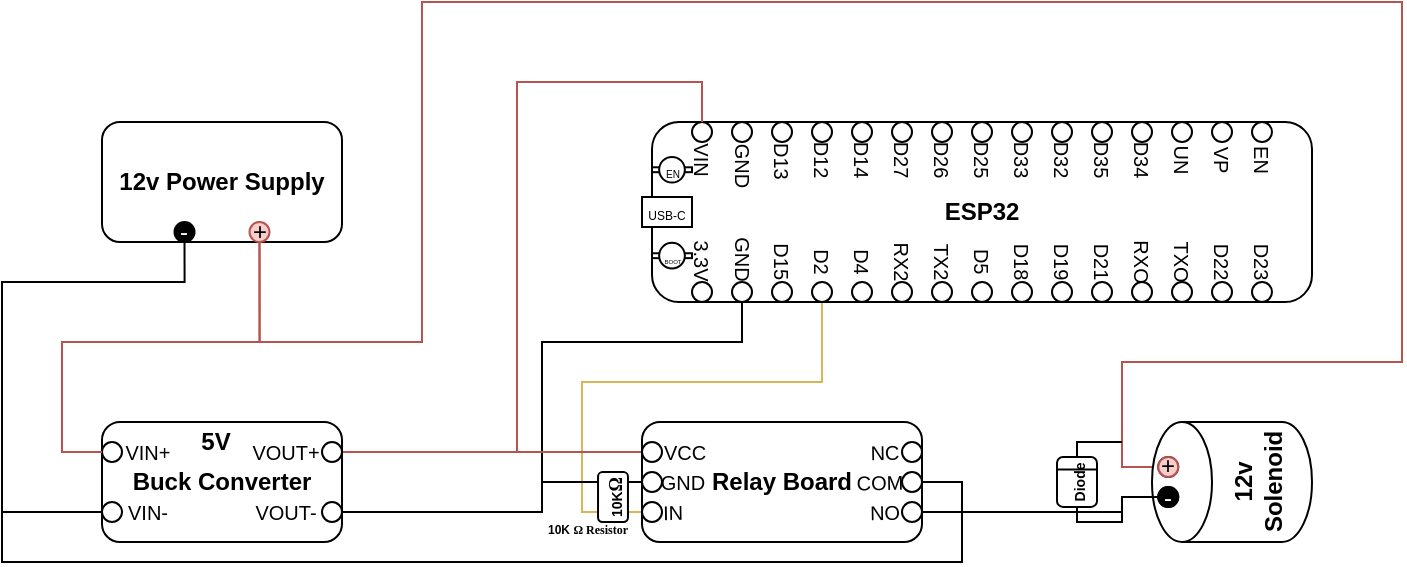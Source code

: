<mxfile version="26.0.3">
  <diagram name="Page-1" id="7e0a89b8-554c-2b80-1dc8-d5c74ca68de4">
    <mxGraphModel dx="993" dy="590" grid="1" gridSize="10" guides="1" tooltips="1" connect="1" arrows="1" fold="1" page="1" pageScale="1" pageWidth="1100" pageHeight="850" background="none" math="0" shadow="0">
      <root>
        <mxCell id="0" />
        <mxCell id="1" parent="0" />
        <mxCell id="8zKR5QXtWBGNY6RMP4Kf-1" value="&lt;b&gt;12v Power Supply&lt;/b&gt;" style="rounded=1;whiteSpace=wrap;html=1;" parent="1" vertex="1">
          <mxGeometry x="250" y="140" width="120" height="60" as="geometry" />
        </mxCell>
        <mxCell id="6HL7fSu7sFX8N83Fmbjs-27" style="edgeStyle=orthogonalEdgeStyle;rounded=0;orthogonalLoop=1;jettySize=auto;html=1;exitX=1;exitY=0.75;exitDx=0;exitDy=0;entryX=0.5;entryY=1;entryDx=0;entryDy=0;endArrow=none;endFill=0;" edge="1" parent="1" source="8zKR5QXtWBGNY6RMP4Kf-2" target="8zKR5QXtWBGNY6RMP4Kf-30">
          <mxGeometry relative="1" as="geometry">
            <Array as="points">
              <mxPoint x="470" y="335" />
              <mxPoint x="470" y="250" />
              <mxPoint x="570" y="250" />
            </Array>
          </mxGeometry>
        </mxCell>
        <mxCell id="8zKR5QXtWBGNY6RMP4Kf-2" value="&lt;b&gt;Buck Converter&lt;/b&gt;" style="rounded=1;whiteSpace=wrap;html=1;" parent="1" vertex="1">
          <mxGeometry x="250" y="290" width="120" height="60" as="geometry" />
        </mxCell>
        <mxCell id="8zKR5QXtWBGNY6RMP4Kf-4" value="&lt;b&gt;ESP32&lt;/b&gt;" style="rounded=1;whiteSpace=wrap;html=1;movable=1;resizable=1;rotatable=1;deletable=1;editable=1;locked=0;connectable=1;" parent="1" vertex="1">
          <mxGeometry x="525" y="140" width="330" height="90" as="geometry" />
        </mxCell>
        <mxCell id="8zKR5QXtWBGNY6RMP4Kf-5" value="" style="ellipse;whiteSpace=wrap;html=1;aspect=fixed;" parent="1" vertex="1">
          <mxGeometry x="545" y="140" width="10" height="10" as="geometry" />
        </mxCell>
        <mxCell id="8zKR5QXtWBGNY6RMP4Kf-6" value="" style="ellipse;whiteSpace=wrap;html=1;aspect=fixed;" parent="1" vertex="1">
          <mxGeometry x="565" y="140" width="10" height="10" as="geometry" />
        </mxCell>
        <mxCell id="8zKR5QXtWBGNY6RMP4Kf-7" value="" style="ellipse;whiteSpace=wrap;html=1;aspect=fixed;" parent="1" vertex="1">
          <mxGeometry x="645" y="140" width="10" height="10" as="geometry" />
        </mxCell>
        <mxCell id="8zKR5QXtWBGNY6RMP4Kf-8" value="" style="ellipse;whiteSpace=wrap;html=1;aspect=fixed;" parent="1" vertex="1">
          <mxGeometry x="605" y="140" width="10" height="10" as="geometry" />
        </mxCell>
        <mxCell id="8zKR5QXtWBGNY6RMP4Kf-9" value="" style="ellipse;whiteSpace=wrap;html=1;aspect=fixed;" parent="1" vertex="1">
          <mxGeometry x="665" y="140" width="10" height="10" as="geometry" />
        </mxCell>
        <mxCell id="8zKR5QXtWBGNY6RMP4Kf-10" value="" style="ellipse;whiteSpace=wrap;html=1;aspect=fixed;" parent="1" vertex="1">
          <mxGeometry x="725" y="140" width="10" height="10" as="geometry" />
        </mxCell>
        <mxCell id="8zKR5QXtWBGNY6RMP4Kf-11" value="" style="ellipse;whiteSpace=wrap;html=1;aspect=fixed;" parent="1" vertex="1">
          <mxGeometry x="825" y="140" width="10" height="10" as="geometry" />
        </mxCell>
        <mxCell id="8zKR5QXtWBGNY6RMP4Kf-12" value="" style="ellipse;whiteSpace=wrap;html=1;aspect=fixed;" parent="1" vertex="1">
          <mxGeometry x="805" y="140" width="10" height="10" as="geometry" />
        </mxCell>
        <mxCell id="8zKR5QXtWBGNY6RMP4Kf-13" value="" style="ellipse;whiteSpace=wrap;html=1;aspect=fixed;" parent="1" vertex="1">
          <mxGeometry x="765" y="140" width="10" height="10" as="geometry" />
        </mxCell>
        <mxCell id="8zKR5QXtWBGNY6RMP4Kf-14" value="" style="ellipse;whiteSpace=wrap;html=1;aspect=fixed;" parent="1" vertex="1">
          <mxGeometry x="745" y="140" width="10" height="10" as="geometry" />
        </mxCell>
        <mxCell id="8zKR5QXtWBGNY6RMP4Kf-15" value="" style="ellipse;whiteSpace=wrap;html=1;aspect=fixed;" parent="1" vertex="1">
          <mxGeometry x="785" y="140" width="10" height="10" as="geometry" />
        </mxCell>
        <mxCell id="8zKR5QXtWBGNY6RMP4Kf-16" value="" style="ellipse;whiteSpace=wrap;html=1;aspect=fixed;" parent="1" vertex="1">
          <mxGeometry x="685" y="140" width="10" height="10" as="geometry" />
        </mxCell>
        <mxCell id="8zKR5QXtWBGNY6RMP4Kf-17" value="" style="ellipse;whiteSpace=wrap;html=1;aspect=fixed;" parent="1" vertex="1">
          <mxGeometry x="585" y="140" width="10" height="10" as="geometry" />
        </mxCell>
        <mxCell id="8zKR5QXtWBGNY6RMP4Kf-18" value="" style="ellipse;whiteSpace=wrap;html=1;aspect=fixed;" parent="1" vertex="1">
          <mxGeometry x="705" y="140" width="10" height="10" as="geometry" />
        </mxCell>
        <mxCell id="8zKR5QXtWBGNY6RMP4Kf-19" value="" style="ellipse;whiteSpace=wrap;html=1;aspect=fixed;" parent="1" vertex="1">
          <mxGeometry x="625" y="140" width="10" height="10" as="geometry" />
        </mxCell>
        <mxCell id="8zKR5QXtWBGNY6RMP4Kf-29" value="" style="ellipse;whiteSpace=wrap;html=1;aspect=fixed;" parent="1" vertex="1">
          <mxGeometry x="545" y="220" width="10" height="10" as="geometry" />
        </mxCell>
        <mxCell id="8zKR5QXtWBGNY6RMP4Kf-30" value="" style="ellipse;whiteSpace=wrap;html=1;aspect=fixed;" parent="1" vertex="1">
          <mxGeometry x="565" y="220" width="10" height="10" as="geometry" />
        </mxCell>
        <mxCell id="8zKR5QXtWBGNY6RMP4Kf-31" value="" style="ellipse;whiteSpace=wrap;html=1;aspect=fixed;" parent="1" vertex="1">
          <mxGeometry x="645" y="220" width="10" height="10" as="geometry" />
        </mxCell>
        <mxCell id="6HL7fSu7sFX8N83Fmbjs-39" style="edgeStyle=orthogonalEdgeStyle;rounded=0;orthogonalLoop=1;jettySize=auto;html=1;entryX=0;entryY=0.5;entryDx=0;entryDy=0;endArrow=none;endFill=0;fillColor=#fff2cc;strokeColor=#d6b656;" edge="1" parent="1" source="8zKR5QXtWBGNY6RMP4Kf-32" target="6HL7fSu7sFX8N83Fmbjs-8">
          <mxGeometry relative="1" as="geometry">
            <Array as="points">
              <mxPoint x="610" y="270" />
              <mxPoint x="490" y="270" />
              <mxPoint x="490" y="335" />
            </Array>
          </mxGeometry>
        </mxCell>
        <mxCell id="8zKR5QXtWBGNY6RMP4Kf-32" value="" style="ellipse;whiteSpace=wrap;html=1;aspect=fixed;" parent="1" vertex="1">
          <mxGeometry x="605" y="220" width="10" height="10" as="geometry" />
        </mxCell>
        <mxCell id="8zKR5QXtWBGNY6RMP4Kf-33" value="" style="ellipse;whiteSpace=wrap;html=1;aspect=fixed;" parent="1" vertex="1">
          <mxGeometry x="665" y="220" width="10" height="10" as="geometry" />
        </mxCell>
        <mxCell id="8zKR5QXtWBGNY6RMP4Kf-34" value="" style="ellipse;whiteSpace=wrap;html=1;aspect=fixed;" parent="1" vertex="1">
          <mxGeometry x="725" y="220" width="10" height="10" as="geometry" />
        </mxCell>
        <mxCell id="8zKR5QXtWBGNY6RMP4Kf-35" value="" style="ellipse;whiteSpace=wrap;html=1;aspect=fixed;" parent="1" vertex="1">
          <mxGeometry x="825" y="220" width="10" height="10" as="geometry" />
        </mxCell>
        <mxCell id="8zKR5QXtWBGNY6RMP4Kf-36" value="" style="ellipse;whiteSpace=wrap;html=1;aspect=fixed;" parent="1" vertex="1">
          <mxGeometry x="805" y="220" width="10" height="10" as="geometry" />
        </mxCell>
        <mxCell id="8zKR5QXtWBGNY6RMP4Kf-37" value="" style="ellipse;whiteSpace=wrap;html=1;aspect=fixed;" parent="1" vertex="1">
          <mxGeometry x="765" y="220" width="10" height="10" as="geometry" />
        </mxCell>
        <mxCell id="8zKR5QXtWBGNY6RMP4Kf-38" value="" style="ellipse;whiteSpace=wrap;html=1;aspect=fixed;" parent="1" vertex="1">
          <mxGeometry x="745" y="220" width="10" height="10" as="geometry" />
        </mxCell>
        <mxCell id="8zKR5QXtWBGNY6RMP4Kf-39" value="" style="ellipse;whiteSpace=wrap;html=1;aspect=fixed;" parent="1" vertex="1">
          <mxGeometry x="785" y="220" width="10" height="10" as="geometry" />
        </mxCell>
        <mxCell id="8zKR5QXtWBGNY6RMP4Kf-40" value="" style="ellipse;whiteSpace=wrap;html=1;aspect=fixed;" parent="1" vertex="1">
          <mxGeometry x="685" y="220" width="10" height="10" as="geometry" />
        </mxCell>
        <mxCell id="8zKR5QXtWBGNY6RMP4Kf-41" value="" style="ellipse;whiteSpace=wrap;html=1;aspect=fixed;" parent="1" vertex="1">
          <mxGeometry x="585" y="220" width="10" height="10" as="geometry" />
        </mxCell>
        <mxCell id="8zKR5QXtWBGNY6RMP4Kf-42" value="" style="ellipse;whiteSpace=wrap;html=1;aspect=fixed;" parent="1" vertex="1">
          <mxGeometry x="705" y="220" width="10" height="10" as="geometry" />
        </mxCell>
        <mxCell id="8zKR5QXtWBGNY6RMP4Kf-43" value="" style="ellipse;whiteSpace=wrap;html=1;aspect=fixed;" parent="1" vertex="1">
          <mxGeometry x="625" y="220" width="10" height="10" as="geometry" />
        </mxCell>
        <mxCell id="8zKR5QXtWBGNY6RMP4Kf-44" value="&lt;font style=&quot;font-size: 10px;&quot;&gt;VIN&lt;/font&gt;" style="text;html=1;align=center;verticalAlign=middle;whiteSpace=wrap;rounded=0;rotation=90;" parent="1" vertex="1">
          <mxGeometry x="541.88" y="154" width="16.25" height="10" as="geometry" />
        </mxCell>
        <mxCell id="8zKR5QXtWBGNY6RMP4Kf-45" value="&lt;font style=&quot;font-size: 10px;&quot;&gt;GND&lt;/font&gt;" style="text;html=1;align=center;verticalAlign=middle;whiteSpace=wrap;rounded=0;rotation=90;" parent="1" vertex="1">
          <mxGeometry x="558.44" y="157.44" width="23.12" height="10" as="geometry" />
        </mxCell>
        <mxCell id="8zKR5QXtWBGNY6RMP4Kf-46" value="&lt;font style=&quot;font-size: 10px;&quot;&gt;D13&lt;/font&gt;" style="text;html=1;align=center;verticalAlign=middle;whiteSpace=wrap;rounded=0;rotation=90;" parent="1" vertex="1">
          <mxGeometry x="581.72" y="154.16" width="16.56" height="10" as="geometry" />
        </mxCell>
        <mxCell id="8zKR5QXtWBGNY6RMP4Kf-47" value="&lt;font style=&quot;font-size: 10px;&quot;&gt;D12&lt;/font&gt;" style="text;html=1;align=center;verticalAlign=middle;whiteSpace=wrap;rounded=0;rotation=90;" parent="1" vertex="1">
          <mxGeometry x="601.88" y="154" width="16.25" height="10" as="geometry" />
        </mxCell>
        <mxCell id="8zKR5QXtWBGNY6RMP4Kf-48" value="&lt;font style=&quot;font-size: 10px;&quot;&gt;D14&lt;/font&gt;" style="text;html=1;align=center;verticalAlign=middle;whiteSpace=wrap;rounded=0;rotation=90;" parent="1" vertex="1">
          <mxGeometry x="621.88" y="154" width="16.25" height="10" as="geometry" />
        </mxCell>
        <mxCell id="8zKR5QXtWBGNY6RMP4Kf-49" value="&lt;font style=&quot;font-size: 10px;&quot;&gt;D27&lt;/font&gt;" style="text;html=1;align=center;verticalAlign=middle;whiteSpace=wrap;rounded=0;rotation=90;" parent="1" vertex="1">
          <mxGeometry x="641.88" y="154" width="16.25" height="10" as="geometry" />
        </mxCell>
        <mxCell id="8zKR5QXtWBGNY6RMP4Kf-50" value="&lt;font style=&quot;font-size: 10px;&quot;&gt;D26&lt;/font&gt;" style="text;html=1;align=center;verticalAlign=middle;whiteSpace=wrap;rounded=0;rotation=90;" parent="1" vertex="1">
          <mxGeometry x="661.88" y="154" width="16.25" height="10" as="geometry" />
        </mxCell>
        <mxCell id="8zKR5QXtWBGNY6RMP4Kf-51" value="&lt;font style=&quot;font-size: 10px;&quot;&gt;D25&lt;/font&gt;" style="text;html=1;align=center;verticalAlign=middle;whiteSpace=wrap;rounded=0;rotation=90;" parent="1" vertex="1">
          <mxGeometry x="681.88" y="154" width="16.25" height="10" as="geometry" />
        </mxCell>
        <mxCell id="8zKR5QXtWBGNY6RMP4Kf-52" value="&lt;font style=&quot;font-size: 10px;&quot;&gt;D33&lt;/font&gt;" style="text;html=1;align=center;verticalAlign=middle;whiteSpace=wrap;rounded=0;rotation=90;" parent="1" vertex="1">
          <mxGeometry x="701.88" y="154" width="16.25" height="10" as="geometry" />
        </mxCell>
        <mxCell id="8zKR5QXtWBGNY6RMP4Kf-53" value="&lt;font style=&quot;font-size: 10px;&quot;&gt;D32&lt;/font&gt;" style="text;html=1;align=center;verticalAlign=middle;whiteSpace=wrap;rounded=0;rotation=90;" parent="1" vertex="1">
          <mxGeometry x="721.88" y="154" width="16.25" height="10" as="geometry" />
        </mxCell>
        <mxCell id="8zKR5QXtWBGNY6RMP4Kf-54" value="&lt;font style=&quot;font-size: 10px;&quot;&gt;D35&lt;/font&gt;" style="text;html=1;align=center;verticalAlign=middle;whiteSpace=wrap;rounded=0;rotation=90;" parent="1" vertex="1">
          <mxGeometry x="741.88" y="154" width="16.25" height="10" as="geometry" />
        </mxCell>
        <mxCell id="8zKR5QXtWBGNY6RMP4Kf-55" value="&lt;font style=&quot;font-size: 10px;&quot;&gt;D34&lt;/font&gt;" style="text;html=1;align=center;verticalAlign=middle;whiteSpace=wrap;rounded=0;rotation=90;" parent="1" vertex="1">
          <mxGeometry x="761.88" y="154" width="16.25" height="10" as="geometry" />
        </mxCell>
        <mxCell id="8zKR5QXtWBGNY6RMP4Kf-56" value="&lt;font style=&quot;font-size: 10px;&quot;&gt;UN&lt;/font&gt;" style="text;html=1;align=center;verticalAlign=middle;whiteSpace=wrap;rounded=0;rotation=90;" parent="1" vertex="1">
          <mxGeometry x="781.88" y="154" width="16.25" height="10" as="geometry" />
        </mxCell>
        <mxCell id="8zKR5QXtWBGNY6RMP4Kf-57" value="&lt;font style=&quot;font-size: 10px;&quot;&gt;VP&lt;/font&gt;" style="text;html=1;align=center;verticalAlign=middle;whiteSpace=wrap;rounded=0;rotation=90;" parent="1" vertex="1">
          <mxGeometry x="801.88" y="154" width="16.25" height="10" as="geometry" />
        </mxCell>
        <mxCell id="8zKR5QXtWBGNY6RMP4Kf-58" value="&lt;font style=&quot;font-size: 10px;&quot;&gt;EN&lt;/font&gt;" style="text;html=1;align=center;verticalAlign=middle;whiteSpace=wrap;rounded=0;rotation=90;" parent="1" vertex="1">
          <mxGeometry x="821.88" y="154" width="16.25" height="10" as="geometry" />
        </mxCell>
        <mxCell id="8zKR5QXtWBGNY6RMP4Kf-60" value="&lt;font style=&quot;font-size: 10px;&quot;&gt;3.3V&lt;/font&gt;" style="text;html=1;align=center;verticalAlign=middle;whiteSpace=wrap;rounded=0;rotation=90;" parent="1" vertex="1">
          <mxGeometry x="538.36" y="205" width="23.27" height="10" as="geometry" />
        </mxCell>
        <mxCell id="8zKR5QXtWBGNY6RMP4Kf-61" value="&lt;font style=&quot;font-size: 10px;&quot;&gt;GND&lt;/font&gt;" style="text;html=1;align=center;verticalAlign=middle;whiteSpace=wrap;rounded=0;rotation=90;" parent="1" vertex="1">
          <mxGeometry x="556.72" y="203.28" width="26.56" height="10" as="geometry" />
        </mxCell>
        <mxCell id="8zKR5QXtWBGNY6RMP4Kf-62" value="&lt;font style=&quot;font-size: 10px;&quot;&gt;D15&lt;/font&gt;" style="text;html=1;align=center;verticalAlign=middle;whiteSpace=wrap;rounded=0;rotation=90;" parent="1" vertex="1">
          <mxGeometry x="582.03" y="205" width="16.25" height="10" as="geometry" />
        </mxCell>
        <mxCell id="8zKR5QXtWBGNY6RMP4Kf-63" value="&lt;font style=&quot;font-size: 10px;&quot;&gt;D2&lt;/font&gt;" style="text;html=1;align=center;verticalAlign=middle;whiteSpace=wrap;rounded=0;rotation=90;" parent="1" vertex="1">
          <mxGeometry x="601.88" y="205" width="16.25" height="10" as="geometry" />
        </mxCell>
        <mxCell id="8zKR5QXtWBGNY6RMP4Kf-64" value="&lt;font style=&quot;font-size: 10px;&quot;&gt;D4&lt;/font&gt;" style="text;html=1;align=center;verticalAlign=middle;whiteSpace=wrap;rounded=0;rotation=90;" parent="1" vertex="1">
          <mxGeometry x="621.88" y="205" width="16.25" height="10" as="geometry" />
        </mxCell>
        <mxCell id="8zKR5QXtWBGNY6RMP4Kf-65" value="&lt;span style=&quot;font-size: 10px;&quot;&gt;RX2&lt;/span&gt;" style="text;html=1;align=center;verticalAlign=middle;whiteSpace=wrap;rounded=0;rotation=90;" parent="1" vertex="1">
          <mxGeometry x="641.88" y="205" width="16.25" height="10" as="geometry" />
        </mxCell>
        <mxCell id="8zKR5QXtWBGNY6RMP4Kf-66" value="&lt;font style=&quot;font-size: 10px;&quot;&gt;TX2&lt;/font&gt;" style="text;html=1;align=center;verticalAlign=middle;whiteSpace=wrap;rounded=0;rotation=90;" parent="1" vertex="1">
          <mxGeometry x="661.88" y="205" width="16.25" height="10" as="geometry" />
        </mxCell>
        <mxCell id="8zKR5QXtWBGNY6RMP4Kf-67" value="&lt;font style=&quot;font-size: 10px;&quot;&gt;D5&lt;/font&gt;" style="text;html=1;align=center;verticalAlign=middle;whiteSpace=wrap;rounded=0;rotation=90;" parent="1" vertex="1">
          <mxGeometry x="682.03" y="205" width="16.25" height="10" as="geometry" />
        </mxCell>
        <mxCell id="8zKR5QXtWBGNY6RMP4Kf-68" value="&lt;font style=&quot;font-size: 10px;&quot;&gt;D18&lt;/font&gt;" style="text;html=1;align=center;verticalAlign=middle;whiteSpace=wrap;rounded=0;rotation=90;" parent="1" vertex="1">
          <mxGeometry x="701.88" y="205" width="16.25" height="10" as="geometry" />
        </mxCell>
        <mxCell id="8zKR5QXtWBGNY6RMP4Kf-69" value="&lt;font style=&quot;font-size: 10px;&quot;&gt;D19&lt;/font&gt;" style="text;html=1;align=center;verticalAlign=middle;whiteSpace=wrap;rounded=0;rotation=90;" parent="1" vertex="1">
          <mxGeometry x="721.88" y="205" width="16.25" height="10" as="geometry" />
        </mxCell>
        <mxCell id="8zKR5QXtWBGNY6RMP4Kf-70" value="&lt;font style=&quot;font-size: 10px;&quot;&gt;D21&lt;/font&gt;" style="text;html=1;align=center;verticalAlign=middle;whiteSpace=wrap;rounded=0;rotation=90;" parent="1" vertex="1">
          <mxGeometry x="741.88" y="205" width="16.25" height="10" as="geometry" />
        </mxCell>
        <mxCell id="8zKR5QXtWBGNY6RMP4Kf-71" value="&lt;font style=&quot;font-size: 10px;&quot;&gt;RXO&lt;/font&gt;" style="text;html=1;align=center;verticalAlign=middle;whiteSpace=wrap;rounded=0;rotation=90;" parent="1" vertex="1">
          <mxGeometry x="761.87" y="205" width="16.25" height="10" as="geometry" />
        </mxCell>
        <mxCell id="8zKR5QXtWBGNY6RMP4Kf-72" value="&lt;font style=&quot;font-size: 10px;&quot;&gt;TXO&lt;/font&gt;" style="text;html=1;align=center;verticalAlign=middle;whiteSpace=wrap;rounded=0;rotation=90;" parent="1" vertex="1">
          <mxGeometry x="781.88" y="205" width="16.25" height="10" as="geometry" />
        </mxCell>
        <mxCell id="8zKR5QXtWBGNY6RMP4Kf-74" value="&lt;font style=&quot;font-size: 10px;&quot;&gt;D22&lt;/font&gt;" style="text;html=1;align=center;verticalAlign=middle;whiteSpace=wrap;rounded=0;rotation=90;" parent="1" vertex="1">
          <mxGeometry x="801.88" y="205" width="16.25" height="10" as="geometry" />
        </mxCell>
        <mxCell id="8zKR5QXtWBGNY6RMP4Kf-75" value="&lt;font style=&quot;font-size: 10px;&quot;&gt;D23&lt;/font&gt;" style="text;html=1;align=center;verticalAlign=middle;whiteSpace=wrap;rounded=0;rotation=90;" parent="1" vertex="1">
          <mxGeometry x="821.88" y="205" width="16.25" height="10" as="geometry" />
        </mxCell>
        <mxCell id="8zKR5QXtWBGNY6RMP4Kf-78" value="" style="group" parent="1" vertex="1" connectable="0">
          <mxGeometry x="525" y="157.44" width="20" height="12.86" as="geometry" />
        </mxCell>
        <mxCell id="8zKR5QXtWBGNY6RMP4Kf-76" value="" style="rounded=0;whiteSpace=wrap;html=1;" parent="8zKR5QXtWBGNY6RMP4Kf-78" vertex="1">
          <mxGeometry y="5.21" width="20" height="2.44" as="geometry" />
        </mxCell>
        <mxCell id="8zKR5QXtWBGNY6RMP4Kf-77" value="&lt;font style=&quot;font-size: 5px;&quot;&gt;EN&lt;/font&gt;" style="ellipse;whiteSpace=wrap;html=1;aspect=fixed;" parent="8zKR5QXtWBGNY6RMP4Kf-78" vertex="1">
          <mxGeometry x="3.57" width="12.86" height="12.86" as="geometry" />
        </mxCell>
        <mxCell id="8zKR5QXtWBGNY6RMP4Kf-79" value="" style="group" parent="1" vertex="1" connectable="0">
          <mxGeometry x="525" y="200.42" width="20" height="12.86" as="geometry" />
        </mxCell>
        <mxCell id="8zKR5QXtWBGNY6RMP4Kf-80" value="" style="rounded=0;whiteSpace=wrap;html=1;" parent="8zKR5QXtWBGNY6RMP4Kf-79" vertex="1">
          <mxGeometry y="5.21" width="20" height="2.44" as="geometry" />
        </mxCell>
        <mxCell id="8zKR5QXtWBGNY6RMP4Kf-81" value="&lt;font style=&quot;font-size: 3px;&quot;&gt;BOOT&lt;/font&gt;" style="ellipse;whiteSpace=wrap;html=1;aspect=fixed;" parent="8zKR5QXtWBGNY6RMP4Kf-79" vertex="1">
          <mxGeometry x="3.57" width="12.86" height="12.86" as="geometry" />
        </mxCell>
        <mxCell id="8zKR5QXtWBGNY6RMP4Kf-82" value="&lt;font style=&quot;font-size: 6px; line-height: 100%;&quot;&gt;USB-C&lt;/font&gt;" style="rounded=0;whiteSpace=wrap;html=1;" parent="1" vertex="1">
          <mxGeometry x="520" y="177.5" width="25" height="15" as="geometry" />
        </mxCell>
        <mxCell id="6HL7fSu7sFX8N83Fmbjs-34" style="edgeStyle=orthogonalEdgeStyle;rounded=0;orthogonalLoop=1;jettySize=auto;html=1;exitX=0;exitY=0.25;exitDx=0;exitDy=0;endArrow=none;endFill=0;fillColor=#f8cecc;strokeColor=#b85450;" edge="1" parent="1" source="6HL7fSu7sFX8N83Fmbjs-2">
          <mxGeometry relative="1" as="geometry">
            <mxPoint x="440" y="305" as="targetPoint" />
          </mxGeometry>
        </mxCell>
        <mxCell id="6HL7fSu7sFX8N83Fmbjs-2" value="&lt;b&gt;Relay Board&lt;/b&gt;" style="rounded=1;whiteSpace=wrap;html=1;" vertex="1" parent="1">
          <mxGeometry x="520" y="290" width="140" height="60" as="geometry" />
        </mxCell>
        <mxCell id="6HL7fSu7sFX8N83Fmbjs-3" value="" style="ellipse;whiteSpace=wrap;html=1;aspect=fixed;" vertex="1" parent="1">
          <mxGeometry x="250" y="330" width="10" height="10" as="geometry" />
        </mxCell>
        <mxCell id="6HL7fSu7sFX8N83Fmbjs-4" value="" style="ellipse;whiteSpace=wrap;html=1;aspect=fixed;" vertex="1" parent="1">
          <mxGeometry x="250" y="300" width="10" height="10" as="geometry" />
        </mxCell>
        <mxCell id="6HL7fSu7sFX8N83Fmbjs-5" value="" style="ellipse;whiteSpace=wrap;html=1;aspect=fixed;" vertex="1" parent="1">
          <mxGeometry x="360" y="330" width="10" height="10" as="geometry" />
        </mxCell>
        <mxCell id="6HL7fSu7sFX8N83Fmbjs-26" style="edgeStyle=orthogonalEdgeStyle;rounded=0;orthogonalLoop=1;jettySize=auto;html=1;exitX=1;exitY=0.5;exitDx=0;exitDy=0;entryX=0.5;entryY=0;entryDx=0;entryDy=0;endArrow=none;endFill=0;fillColor=#f8cecc;strokeColor=#b85450;" edge="1" parent="1" source="6HL7fSu7sFX8N83Fmbjs-6" target="8zKR5QXtWBGNY6RMP4Kf-5">
          <mxGeometry relative="1" as="geometry" />
        </mxCell>
        <mxCell id="6HL7fSu7sFX8N83Fmbjs-6" value="" style="ellipse;whiteSpace=wrap;html=1;aspect=fixed;" vertex="1" parent="1">
          <mxGeometry x="360" y="300" width="10" height="10" as="geometry" />
        </mxCell>
        <mxCell id="6HL7fSu7sFX8N83Fmbjs-35" style="edgeStyle=orthogonalEdgeStyle;rounded=0;orthogonalLoop=1;jettySize=auto;html=1;exitX=0;exitY=0.5;exitDx=0;exitDy=0;endArrow=none;endFill=0;" edge="1" parent="1" source="6HL7fSu7sFX8N83Fmbjs-7">
          <mxGeometry relative="1" as="geometry">
            <mxPoint x="470" y="330" as="targetPoint" />
            <Array as="points">
              <mxPoint x="470" y="320" />
            </Array>
          </mxGeometry>
        </mxCell>
        <mxCell id="6HL7fSu7sFX8N83Fmbjs-7" value="" style="ellipse;whiteSpace=wrap;html=1;aspect=fixed;" vertex="1" parent="1">
          <mxGeometry x="520" y="315" width="10" height="10" as="geometry" />
        </mxCell>
        <mxCell id="6HL7fSu7sFX8N83Fmbjs-8" value="" style="ellipse;whiteSpace=wrap;html=1;aspect=fixed;" vertex="1" parent="1">
          <mxGeometry x="520" y="330" width="10" height="10" as="geometry" />
        </mxCell>
        <mxCell id="6HL7fSu7sFX8N83Fmbjs-9" value="" style="ellipse;whiteSpace=wrap;html=1;aspect=fixed;" vertex="1" parent="1">
          <mxGeometry x="520" y="300" width="10" height="10" as="geometry" />
        </mxCell>
        <mxCell id="6HL7fSu7sFX8N83Fmbjs-13" value="&lt;font style=&quot;font-size: 10px;&quot;&gt;VIN+&lt;/font&gt;" style="text;html=1;align=center;verticalAlign=middle;whiteSpace=wrap;rounded=0;rotation=0;" vertex="1" parent="1">
          <mxGeometry x="260" y="300" width="26.25" height="10" as="geometry" />
        </mxCell>
        <mxCell id="6HL7fSu7sFX8N83Fmbjs-14" value="&lt;font style=&quot;font-size: 10px;&quot;&gt;VIN-&lt;/font&gt;" style="text;html=1;align=center;verticalAlign=middle;whiteSpace=wrap;rounded=0;rotation=0;" vertex="1" parent="1">
          <mxGeometry x="260" y="330" width="26.25" height="10" as="geometry" />
        </mxCell>
        <mxCell id="6HL7fSu7sFX8N83Fmbjs-15" value="&lt;font style=&quot;font-size: 10px;&quot;&gt;VOUT+&lt;/font&gt;" style="text;html=1;align=center;verticalAlign=middle;whiteSpace=wrap;rounded=0;rotation=0;" vertex="1" parent="1">
          <mxGeometry x="323.75" y="300" width="36.25" height="10" as="geometry" />
        </mxCell>
        <mxCell id="6HL7fSu7sFX8N83Fmbjs-17" value="&lt;font style=&quot;font-size: 10px;&quot;&gt;VOUT-&lt;/font&gt;" style="text;html=1;align=center;verticalAlign=middle;whiteSpace=wrap;rounded=0;rotation=0;" vertex="1" parent="1">
          <mxGeometry x="323.75" y="330" width="36.25" height="10" as="geometry" />
        </mxCell>
        <mxCell id="6HL7fSu7sFX8N83Fmbjs-23" style="edgeStyle=orthogonalEdgeStyle;rounded=0;orthogonalLoop=1;jettySize=auto;html=1;exitX=0.5;exitY=1;exitDx=0;exitDy=0;entryX=0;entryY=0.5;entryDx=0;entryDy=0;endArrow=none;endFill=0;" edge="1" parent="1" source="6HL7fSu7sFX8N83Fmbjs-19" target="6HL7fSu7sFX8N83Fmbjs-3">
          <mxGeometry relative="1" as="geometry">
            <Array as="points">
              <mxPoint x="291" y="220" />
              <mxPoint x="200" y="220" />
              <mxPoint x="200" y="335" />
            </Array>
          </mxGeometry>
        </mxCell>
        <mxCell id="6HL7fSu7sFX8N83Fmbjs-19" value="&lt;font style=&quot;color: rgb(255, 255, 255);&quot;&gt;-&lt;/font&gt;" style="ellipse;whiteSpace=wrap;html=1;aspect=fixed;fillColor=#000000;" vertex="1" parent="1">
          <mxGeometry x="286.25" y="190" width="10" height="10" as="geometry" />
        </mxCell>
        <mxCell id="6HL7fSu7sFX8N83Fmbjs-24" style="edgeStyle=orthogonalEdgeStyle;rounded=0;orthogonalLoop=1;jettySize=auto;html=1;exitX=0.5;exitY=1;exitDx=0;exitDy=0;entryX=0;entryY=0.5;entryDx=0;entryDy=0;fillColor=#f8cecc;strokeColor=#b85450;endArrow=none;endFill=0;" edge="1" parent="1" source="6HL7fSu7sFX8N83Fmbjs-22" target="6HL7fSu7sFX8N83Fmbjs-4">
          <mxGeometry relative="1" as="geometry" />
        </mxCell>
        <mxCell id="6HL7fSu7sFX8N83Fmbjs-45" style="edgeStyle=orthogonalEdgeStyle;rounded=0;orthogonalLoop=1;jettySize=auto;html=1;exitX=0.5;exitY=1;exitDx=0;exitDy=0;entryX=0;entryY=0.5;entryDx=0;entryDy=0;endArrow=none;endFill=0;fillColor=#f8cecc;strokeColor=#b85450;" edge="1" parent="1" source="6HL7fSu7sFX8N83Fmbjs-22" target="6HL7fSu7sFX8N83Fmbjs-43">
          <mxGeometry relative="1" as="geometry">
            <Array as="points">
              <mxPoint x="329" y="250" />
              <mxPoint x="410" y="250" />
              <mxPoint x="410" y="80" />
              <mxPoint x="900" y="80" />
              <mxPoint x="900" y="260" />
              <mxPoint x="760" y="260" />
              <mxPoint x="760" y="312" />
            </Array>
          </mxGeometry>
        </mxCell>
        <mxCell id="6HL7fSu7sFX8N83Fmbjs-22" value="+" style="ellipse;whiteSpace=wrap;html=1;aspect=fixed;fillColor=#f8cecc;strokeColor=#b85450;" vertex="1" parent="1">
          <mxGeometry x="323.75" y="190" width="10" height="10" as="geometry" />
        </mxCell>
        <mxCell id="6HL7fSu7sFX8N83Fmbjs-25" value="&lt;b&gt;5V&lt;/b&gt;" style="text;html=1;align=center;verticalAlign=middle;whiteSpace=wrap;rounded=0;" vertex="1" parent="1">
          <mxGeometry x="280" y="290" width="53.75" height="20" as="geometry" />
        </mxCell>
        <mxCell id="6HL7fSu7sFX8N83Fmbjs-28" value="&lt;font style=&quot;font-size: 10px;&quot;&gt;IN&lt;/font&gt;" style="text;html=1;align=center;verticalAlign=middle;whiteSpace=wrap;rounded=0;rotation=-1;" vertex="1" parent="1">
          <mxGeometry x="526.72" y="330" width="16.56" height="10" as="geometry" />
        </mxCell>
        <mxCell id="6HL7fSu7sFX8N83Fmbjs-29" value="&lt;font style=&quot;font-size: 10px;&quot;&gt;GND&lt;/font&gt;" style="text;html=1;align=center;verticalAlign=middle;whiteSpace=wrap;rounded=0;rotation=0;" vertex="1" parent="1">
          <mxGeometry x="526.72" y="315" width="26.65" height="10" as="geometry" />
        </mxCell>
        <mxCell id="6HL7fSu7sFX8N83Fmbjs-47" style="edgeStyle=orthogonalEdgeStyle;rounded=0;orthogonalLoop=1;jettySize=auto;html=1;exitX=1;exitY=0.5;exitDx=0;exitDy=0;endArrow=none;endFill=0;" edge="1" parent="1" source="6HL7fSu7sFX8N83Fmbjs-30">
          <mxGeometry relative="1" as="geometry">
            <mxPoint x="200" y="330" as="targetPoint" />
            <Array as="points">
              <mxPoint x="680" y="320" />
              <mxPoint x="680" y="360" />
              <mxPoint x="200" y="360" />
            </Array>
          </mxGeometry>
        </mxCell>
        <mxCell id="6HL7fSu7sFX8N83Fmbjs-30" value="" style="ellipse;whiteSpace=wrap;html=1;aspect=fixed;" vertex="1" parent="1">
          <mxGeometry x="650" y="315" width="10" height="10" as="geometry" />
        </mxCell>
        <mxCell id="6HL7fSu7sFX8N83Fmbjs-31" value="" style="ellipse;whiteSpace=wrap;html=1;aspect=fixed;" vertex="1" parent="1">
          <mxGeometry x="650" y="330" width="10" height="10" as="geometry" />
        </mxCell>
        <mxCell id="6HL7fSu7sFX8N83Fmbjs-32" value="" style="ellipse;whiteSpace=wrap;html=1;aspect=fixed;" vertex="1" parent="1">
          <mxGeometry x="650" y="300" width="10" height="10" as="geometry" />
        </mxCell>
        <mxCell id="6HL7fSu7sFX8N83Fmbjs-33" value="&lt;font style=&quot;font-size: 10px;&quot;&gt;VCC&lt;/font&gt;" style="text;html=1;align=center;verticalAlign=middle;whiteSpace=wrap;rounded=0;rotation=0;" vertex="1" parent="1">
          <mxGeometry x="528.35" y="300" width="26.65" height="10" as="geometry" />
        </mxCell>
        <mxCell id="6HL7fSu7sFX8N83Fmbjs-36" value="&lt;font style=&quot;font-size: 10px;&quot;&gt;NO&lt;/font&gt;" style="text;html=1;align=center;verticalAlign=middle;whiteSpace=wrap;rounded=0;rotation=-1;" vertex="1" parent="1">
          <mxGeometry x="633.44" y="330" width="16.56" height="10" as="geometry" />
        </mxCell>
        <mxCell id="6HL7fSu7sFX8N83Fmbjs-37" value="&lt;font style=&quot;font-size: 10px;&quot;&gt;COM&lt;/font&gt;" style="text;html=1;align=center;verticalAlign=middle;whiteSpace=wrap;rounded=0;rotation=-1;" vertex="1" parent="1">
          <mxGeometry x="628.44" y="314.96" width="21.56" height="10" as="geometry" />
        </mxCell>
        <mxCell id="6HL7fSu7sFX8N83Fmbjs-38" value="&lt;font style=&quot;font-size: 10px;&quot;&gt;NC&lt;/font&gt;" style="text;html=1;align=center;verticalAlign=middle;whiteSpace=wrap;rounded=0;rotation=-1;" vertex="1" parent="1">
          <mxGeometry x="633.44" y="300" width="16.56" height="10" as="geometry" />
        </mxCell>
        <mxCell id="6HL7fSu7sFX8N83Fmbjs-40" value="&lt;b&gt;12v Solenoid&lt;/b&gt;" style="shape=cylinder3;whiteSpace=wrap;html=1;boundedLbl=1;backgroundOutline=1;size=15;rotation=-90;" vertex="1" parent="1">
          <mxGeometry x="785" y="279.96" width="60" height="80" as="geometry" />
        </mxCell>
        <mxCell id="6HL7fSu7sFX8N83Fmbjs-41" value="" style="ellipse;whiteSpace=wrap;html=1;aspect=fixed;" vertex="1" parent="1">
          <mxGeometry x="778.12" y="307.48" width="10" height="10" as="geometry" />
        </mxCell>
        <mxCell id="6HL7fSu7sFX8N83Fmbjs-42" value="" style="ellipse;whiteSpace=wrap;html=1;aspect=fixed;" vertex="1" parent="1">
          <mxGeometry x="778.12" y="322.52" width="10" height="10" as="geometry" />
        </mxCell>
        <mxCell id="6HL7fSu7sFX8N83Fmbjs-43" value="+" style="ellipse;whiteSpace=wrap;html=1;aspect=fixed;fillColor=#f8cecc;strokeColor=#b85450;" vertex="1" parent="1">
          <mxGeometry x="778.13" y="307.48" width="10" height="10" as="geometry" />
        </mxCell>
        <mxCell id="6HL7fSu7sFX8N83Fmbjs-46" style="edgeStyle=orthogonalEdgeStyle;rounded=0;orthogonalLoop=1;jettySize=auto;html=1;entryX=1;entryY=0.5;entryDx=0;entryDy=0;endArrow=none;endFill=0;" edge="1" parent="1" source="6HL7fSu7sFX8N83Fmbjs-44" target="6HL7fSu7sFX8N83Fmbjs-31">
          <mxGeometry relative="1" as="geometry">
            <Array as="points">
              <mxPoint x="760" y="328" />
              <mxPoint x="760" y="335" />
            </Array>
          </mxGeometry>
        </mxCell>
        <mxCell id="6HL7fSu7sFX8N83Fmbjs-44" value="&lt;font style=&quot;color: rgb(255, 255, 255);&quot;&gt;-&lt;/font&gt;" style="ellipse;whiteSpace=wrap;html=1;aspect=fixed;fillColor=#000000;" vertex="1" parent="1">
          <mxGeometry x="778.13" y="322.52" width="10" height="10" as="geometry" />
        </mxCell>
        <mxCell id="6HL7fSu7sFX8N83Fmbjs-53" style="edgeStyle=orthogonalEdgeStyle;rounded=0;orthogonalLoop=1;jettySize=auto;html=1;endArrow=none;endFill=0;" edge="1" parent="1" source="6HL7fSu7sFX8N83Fmbjs-50">
          <mxGeometry relative="1" as="geometry">
            <mxPoint x="760" y="300" as="targetPoint" />
            <Array as="points">
              <mxPoint x="738" y="300" />
            </Array>
          </mxGeometry>
        </mxCell>
        <mxCell id="6HL7fSu7sFX8N83Fmbjs-54" style="edgeStyle=orthogonalEdgeStyle;rounded=0;orthogonalLoop=1;jettySize=auto;html=1;endArrow=none;endFill=0;" edge="1" parent="1" source="6HL7fSu7sFX8N83Fmbjs-50">
          <mxGeometry relative="1" as="geometry">
            <mxPoint x="760" y="330" as="targetPoint" />
            <Array as="points">
              <mxPoint x="738" y="340" />
              <mxPoint x="760" y="340" />
            </Array>
          </mxGeometry>
        </mxCell>
        <mxCell id="6HL7fSu7sFX8N83Fmbjs-50" value="&lt;font style=&quot;font-size: 7px;&quot;&gt;&lt;b&gt;Diode&lt;/b&gt;&lt;/font&gt;" style="rounded=1;whiteSpace=wrap;html=1;rotation=-90;" vertex="1" parent="1">
          <mxGeometry x="725" y="309.96" width="25" height="20" as="geometry" />
        </mxCell>
        <mxCell id="6HL7fSu7sFX8N83Fmbjs-51" value="" style="endArrow=none;html=1;rounded=0;entryX=0.75;entryY=1;entryDx=0;entryDy=0;exitX=0.75;exitY=0;exitDx=0;exitDy=0;" edge="1" parent="1" source="6HL7fSu7sFX8N83Fmbjs-50" target="6HL7fSu7sFX8N83Fmbjs-50">
          <mxGeometry width="50" height="50" relative="1" as="geometry">
            <mxPoint x="680" y="340" as="sourcePoint" />
            <mxPoint x="730" y="290" as="targetPoint" />
          </mxGeometry>
        </mxCell>
        <mxCell id="6HL7fSu7sFX8N83Fmbjs-64" value="&lt;span style=&quot;font-size: 7px;&quot;&gt;&lt;b&gt;10K&lt;/b&gt;&lt;/span&gt;&lt;b style=&quot;font-family: Verdana; text-wrap-mode: nowrap;&quot;&gt;&lt;font style=&quot;font-size: 9px;&quot;&gt;Ω&lt;/font&gt;&lt;/b&gt;" style="rounded=1;whiteSpace=wrap;html=1;rotation=-90;" vertex="1" parent="1">
          <mxGeometry x="493" y="320.04" width="25" height="14.96" as="geometry" />
        </mxCell>
        <mxCell id="6HL7fSu7sFX8N83Fmbjs-65" value="&lt;b&gt;&lt;font style=&quot;font-size: 6px;&quot;&gt;10K&amp;nbsp;&lt;span style=&quot;font-family: Verdana; text-wrap-mode: nowrap;&quot;&gt;Ω Resistor&lt;/span&gt;&lt;/font&gt;&lt;/b&gt;" style="text;html=1;align=center;verticalAlign=middle;whiteSpace=wrap;rounded=0;" vertex="1" parent="1">
          <mxGeometry x="468" y="337" width="50" height="10" as="geometry" />
        </mxCell>
      </root>
    </mxGraphModel>
  </diagram>
</mxfile>
